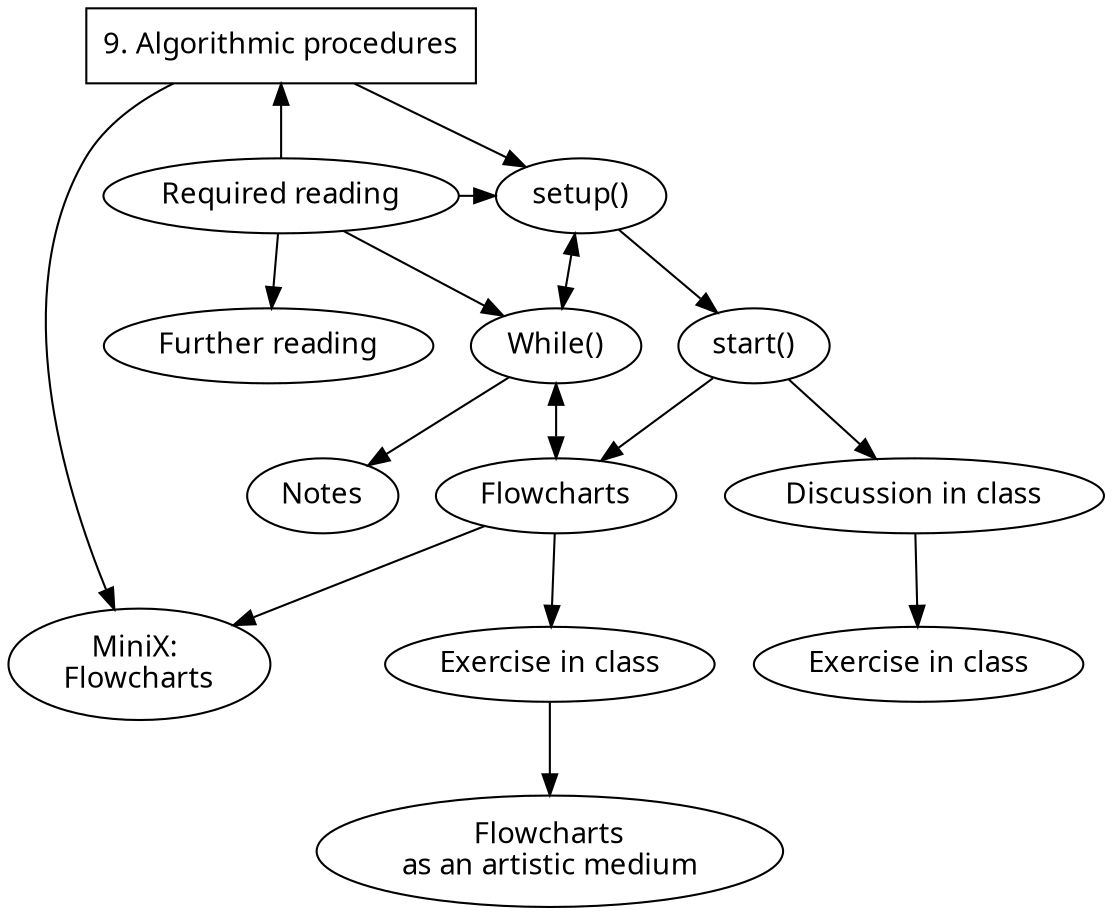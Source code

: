 digraph G {

node[fontname="Hershey-Noailles-help-me"]

//labels
GS [
label="9. Algorithmic procedures",
style=bold,
shape=rectangle,
penwidth="1pt"
]

SU [label="setup()"]
ST [label="start()"]
DiC [label="Discussion in class"]
EiC [label="Exercise in class"]
FC [label="Flowcharts"]
EiC1 [label="Exercise in class"]
AM [label="Flowcharts\nas an artistic medium"]
MW [label="While()"]
MX [label="MiniX: \nFlowcharts"]
RR [label="Required reading"]
FR [label="Further reading"]
Notes [label="Notes"]

//rank
{rank = same; RR, SU}

//graph
GS -> SU -> ST;
GS -> MX[minlen=3];
ST -> DiC -> EiC;
ST -> FC ;
FC -> EiC1 -> AM;
MW -> Notes;
MW -> FC[dir=both]
SU -> MW [dir=both];
RR -> GS, SU, MW;
FC -> MX;
RR -> FR;
}
